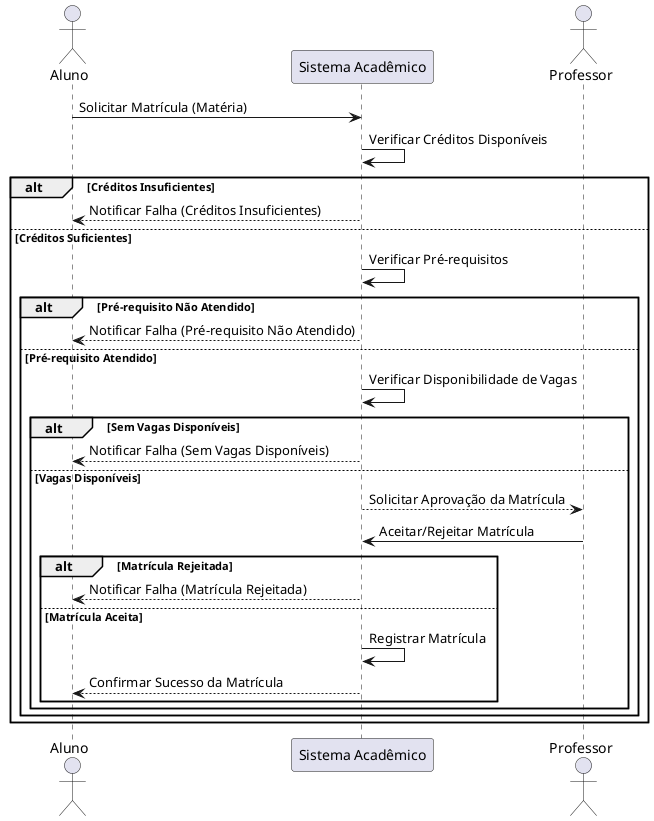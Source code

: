 @startuml
actor Aluno
participant "Sistema Acadêmico" as Sistema
actor Professor

Aluno -> Sistema: Solicitar Matrícula (Matéria)
Sistema -> Sistema: Verificar Créditos Disponíveis
alt Créditos Insuficientes
    Sistema --> Aluno: Notificar Falha (Créditos Insuficientes)
else Créditos Suficientes
    Sistema -> Sistema: Verificar Pré-requisitos
    alt Pré-requisito Não Atendido
        Sistema --> Aluno: Notificar Falha (Pré-requisito Não Atendido)
    else Pré-requisito Atendido
        Sistema -> Sistema: Verificar Disponibilidade de Vagas
        alt Sem Vagas Disponíveis
            Sistema --> Aluno: Notificar Falha (Sem Vagas Disponíveis)
        else Vagas Disponíveis
            Sistema --> Professor: Solicitar Aprovação da Matrícula
            Professor -> Sistema: Aceitar/Rejeitar Matrícula
            alt Matrícula Rejeitada
                Sistema --> Aluno: Notificar Falha (Matrícula Rejeitada)
            else Matrícula Aceita
                Sistema -> Sistema: Registrar Matrícula
                Sistema --> Aluno: Confirmar Sucesso da Matrícula
            end
        end
    end
end
@enduml
